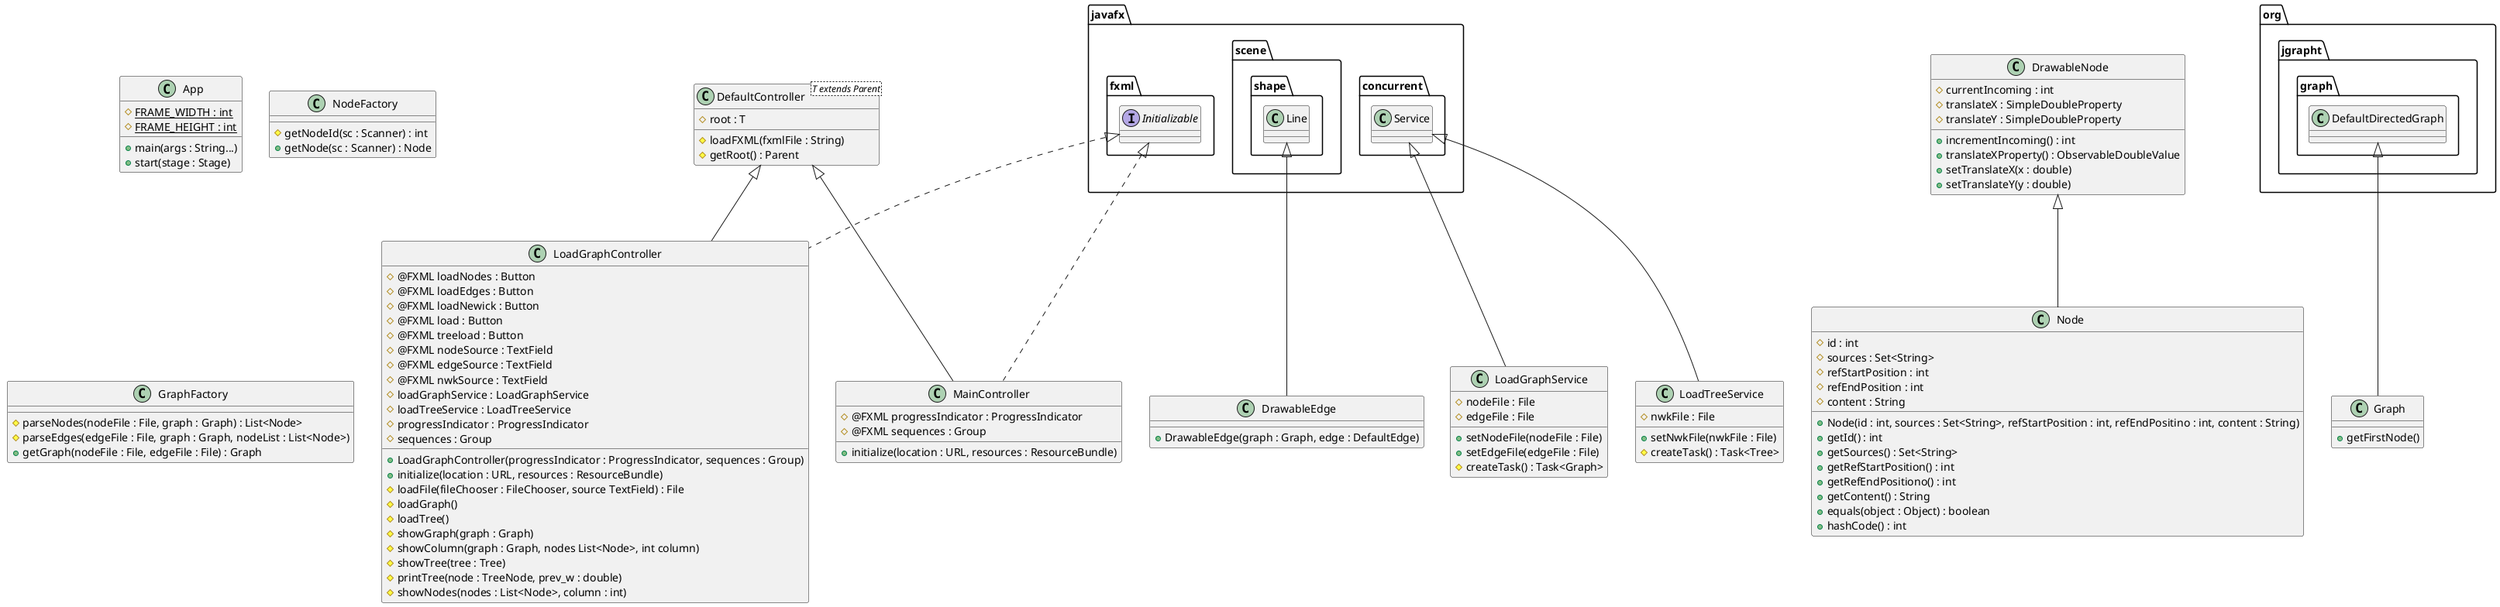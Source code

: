 @startuml
    class App {
        {static} # FRAME_WIDTH : int
        {static} # FRAME_HEIGHT : int

        +main(args : String...)
        +start(stage : Stage)
    }

    class DrawableEdge extends javafx.scene.shape.Line {
        +DrawableEdge(graph : Graph, edge : DefaultEdge)
    }
    class DrawableNode {
        # currentIncoming : int
        # translateX : SimpleDoubleProperty
        # translateY : SimpleDoubleProperty
        +incrementIncoming() : int
        +translateXProperty() : ObservableDoubleValue
        +setTranslateX(x : double)
        +setTranslateY(y : double)
    }

    class DefaultController<T extends Parent> {
        # root : T
        #loadFXML(fxmlFile : String)
        #getRoot() : Parent
    }

    class MainController extends DefaultController implements javafx.fxml.Initializable {
        # @FXML progressIndicator : ProgressIndicator
        # @FXML sequences : Group
        +initialize(location : URL, resources : ResourceBundle)
    }

    class LoadGraphController extends DefaultController implements javafx.fxml.Initializable {
        # @FXML loadNodes : Button
        # @FXML loadEdges : Button
        # @FXML loadNewick : Button
        # @FXML load : Button
        # @FXML treeload : Button
        # @FXML nodeSource : TextField
        # @FXML edgeSource : TextField
        # @FXML nwkSource : TextField
        # loadGraphService : LoadGraphService
        # loadTreeService : LoadTreeService
        # progressIndicator : ProgressIndicator
        # sequences : Group

        +LoadGraphController(progressIndicator : ProgressIndicator, sequences : Group)
        +initialize(location : URL, resources : ResourceBundle)
        #loadFile(fileChooser : FileChooser, source TextField) : File
        #loadGraph()
        #loadTree()
        #showGraph(graph : Graph)
        #showColumn(graph : Graph, nodes List<Node>, int column)
        #showTree(tree : Tree)
        #printTree(node : TreeNode, prev_w : double)
        #showNodes(nodes : List<Node>, column : int)
    }


    class Node extends DrawableNode {
        # id : int
        # sources : Set<String>
        # refStartPosition : int
        # refEndPosition : int
        # content : String

        +Node(id : int, sources : Set<String>, refStartPosition : int, refEndPositino : int, content : String)
        +getId() : int
        +getSources() : Set<String>
        +getRefStartPosition() : int
        +getRefEndPositiono() : int
        +getContent() : String
        +equals(object : Object) : boolean
        +hashCode() : int
    }
    class NodeFactory {
        #getNodeId(sc : Scanner) : int
        +getNode(sc : Scanner) : Node
    }

    class Graph extends org.jgrapht.graph.DefaultDirectedGraph {
        +getFirstNode()
    }
    class GraphFactory {
        #parseNodes(nodeFile : File, graph : Graph) : List<Node>
        #parseEdges(edgeFile : File, graph : Graph, nodeList : List<Node>)
        +getGraph(nodeFile : File, edgeFile : File) : Graph
    }

    class LoadGraphService extends javafx.concurrent.Service {
        # nodeFile : File
        # edgeFile : File

        +setNodeFile(nodeFile : File)
        +setEdgeFile(edgeFile : File)
        #createTask() : Task<Graph>
    }
    class LoadTreeService extends javafx.concurrent.Service {
        # nwkFile : File

        +setNwkFile(nwkFile : File)
        #createTask() : Task<Tree>
    }
@enduml

